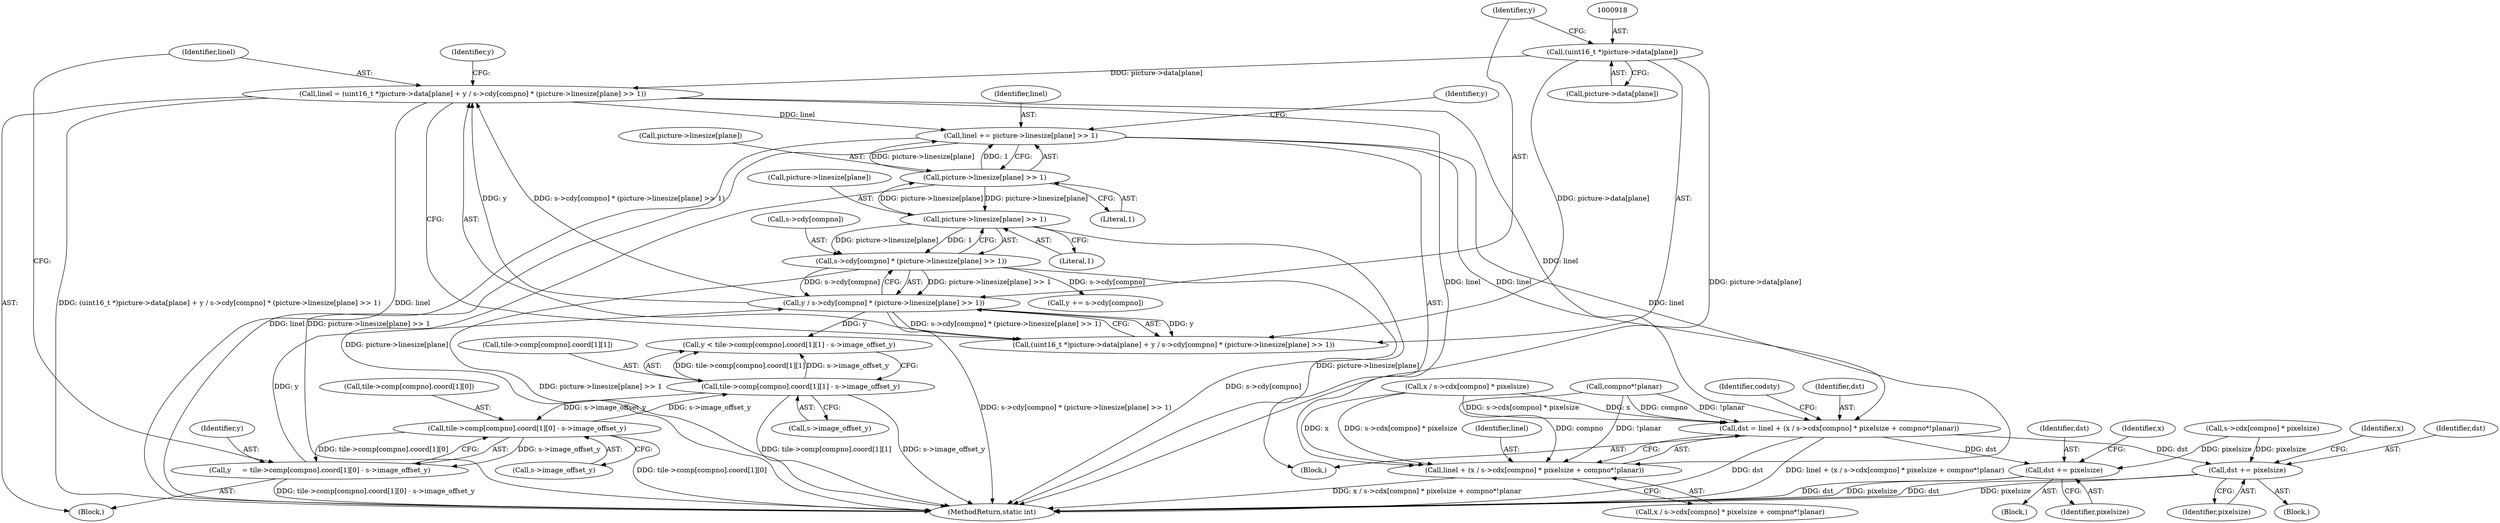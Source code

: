 digraph "0_FFmpeg_fe448cd28d674c3eff3072552eae366d0b659ce9@integer" {
"1000914" [label="(Call,linel = (uint16_t *)picture->data[plane] + y / s->cdy[compno] * (picture->linesize[plane] >> 1))"];
"1000917" [label="(Call,(uint16_t *)picture->data[plane])"];
"1000924" [label="(Call,y / s->cdy[compno] * (picture->linesize[plane] >> 1))"];
"1000897" [label="(Call,y     = tile->comp[compno].coord[1][0] - s->image_offset_y)"];
"1000899" [label="(Call,tile->comp[compno].coord[1][0] - s->image_offset_y)"];
"1000942" [label="(Call,tile->comp[compno].coord[1][1] - s->image_offset_y)"];
"1000926" [label="(Call,s->cdy[compno] * (picture->linesize[plane] >> 1))"];
"1000932" [label="(Call,picture->linesize[plane] >> 1)"];
"1001105" [label="(Call,picture->linesize[plane] >> 1)"];
"1000983" [label="(Call,dst = linel + (x / s->cdx[compno] * pixelsize + compno*!planar))"];
"1001052" [label="(Call,dst += pixelsize)"];
"1001100" [label="(Call,dst += pixelsize)"];
"1000985" [label="(Call,linel + (x / s->cdx[compno] * pixelsize + compno*!planar))"];
"1001103" [label="(Call,linel += picture->linesize[plane] >> 1)"];
"1000957" [label="(Call,y += s->cdy[compno])"];
"1000796" [label="(Block,)"];
"1000925" [label="(Identifier,y)"];
"1000941" [label="(Identifier,y)"];
"1000924" [label="(Call,y / s->cdy[compno] * (picture->linesize[plane] >> 1))"];
"1000926" [label="(Call,s->cdy[compno] * (picture->linesize[plane] >> 1))"];
"1000933" [label="(Call,picture->linesize[plane])"];
"1001019" [label="(Block,)"];
"1001101" [label="(Identifier,dst)"];
"1000985" [label="(Call,linel + (x / s->cdx[compno] * pixelsize + compno*!planar))"];
"1001013" [label="(Identifier,x)"];
"1001052" [label="(Call,dst += pixelsize)"];
"1000983" [label="(Call,dst = linel + (x / s->cdx[compno] * pixelsize + compno*!planar))"];
"1000915" [label="(Identifier,linel)"];
"1000897" [label="(Call,y     = tile->comp[compno].coord[1][0] - s->image_offset_y)"];
"1000919" [label="(Call,picture->data[plane])"];
"1001111" [label="(Literal,1)"];
"1001114" [label="(MethodReturn,static int)"];
"1000943" [label="(Call,tile->comp[compno].coord[1][1])"];
"1001004" [label="(Identifier,codsty)"];
"1001100" [label="(Call,dst += pixelsize)"];
"1000988" [label="(Call,x / s->cdx[compno] * pixelsize)"];
"1000987" [label="(Call,x / s->cdx[compno] * pixelsize + compno*!planar)"];
"1000940" [label="(Call,y < tile->comp[compno].coord[1][1] - s->image_offset_y)"];
"1000984" [label="(Identifier,dst)"];
"1000938" [label="(Literal,1)"];
"1001106" [label="(Call,picture->linesize[plane])"];
"1000911" [label="(Call,s->image_offset_y)"];
"1000986" [label="(Identifier,linel)"];
"1000917" [label="(Call,(uint16_t *)picture->data[plane])"];
"1000964" [label="(Block,)"];
"1001053" [label="(Identifier,dst)"];
"1001104" [label="(Identifier,linel)"];
"1000916" [label="(Call,(uint16_t *)picture->data[plane] + y / s->cdy[compno] * (picture->linesize[plane] >> 1))"];
"1000900" [label="(Call,tile->comp[compno].coord[1][0])"];
"1000898" [label="(Identifier,y)"];
"1001068" [label="(Block,)"];
"1001054" [label="(Identifier,pixelsize)"];
"1000997" [label="(Call,compno*!planar)"];
"1001062" [label="(Identifier,x)"];
"1000932" [label="(Call,picture->linesize[plane] >> 1)"];
"1000990" [label="(Call,s->cdx[compno] * pixelsize)"];
"1000927" [label="(Call,s->cdy[compno])"];
"1001103" [label="(Call,linel += picture->linesize[plane] >> 1)"];
"1000954" [label="(Call,s->image_offset_y)"];
"1000958" [label="(Identifier,y)"];
"1000942" [label="(Call,tile->comp[compno].coord[1][1] - s->image_offset_y)"];
"1000914" [label="(Call,linel = (uint16_t *)picture->data[plane] + y / s->cdy[compno] * (picture->linesize[plane] >> 1))"];
"1001105" [label="(Call,picture->linesize[plane] >> 1)"];
"1001102" [label="(Identifier,pixelsize)"];
"1000899" [label="(Call,tile->comp[compno].coord[1][0] - s->image_offset_y)"];
"1000914" -> "1000796"  [label="AST: "];
"1000914" -> "1000916"  [label="CFG: "];
"1000915" -> "1000914"  [label="AST: "];
"1000916" -> "1000914"  [label="AST: "];
"1000941" -> "1000914"  [label="CFG: "];
"1000914" -> "1001114"  [label="DDG: (uint16_t *)picture->data[plane] + y / s->cdy[compno] * (picture->linesize[plane] >> 1)"];
"1000914" -> "1001114"  [label="DDG: linel"];
"1000917" -> "1000914"  [label="DDG: picture->data[plane]"];
"1000924" -> "1000914"  [label="DDG: y"];
"1000924" -> "1000914"  [label="DDG: s->cdy[compno] * (picture->linesize[plane] >> 1)"];
"1000914" -> "1000983"  [label="DDG: linel"];
"1000914" -> "1000985"  [label="DDG: linel"];
"1000914" -> "1001103"  [label="DDG: linel"];
"1000917" -> "1000916"  [label="AST: "];
"1000917" -> "1000919"  [label="CFG: "];
"1000918" -> "1000917"  [label="AST: "];
"1000919" -> "1000917"  [label="AST: "];
"1000925" -> "1000917"  [label="CFG: "];
"1000917" -> "1001114"  [label="DDG: picture->data[plane]"];
"1000917" -> "1000916"  [label="DDG: picture->data[plane]"];
"1000924" -> "1000916"  [label="AST: "];
"1000924" -> "1000926"  [label="CFG: "];
"1000925" -> "1000924"  [label="AST: "];
"1000926" -> "1000924"  [label="AST: "];
"1000916" -> "1000924"  [label="CFG: "];
"1000924" -> "1001114"  [label="DDG: s->cdy[compno] * (picture->linesize[plane] >> 1)"];
"1000924" -> "1000916"  [label="DDG: y"];
"1000924" -> "1000916"  [label="DDG: s->cdy[compno] * (picture->linesize[plane] >> 1)"];
"1000897" -> "1000924"  [label="DDG: y"];
"1000926" -> "1000924"  [label="DDG: s->cdy[compno]"];
"1000926" -> "1000924"  [label="DDG: picture->linesize[plane] >> 1"];
"1000924" -> "1000940"  [label="DDG: y"];
"1000897" -> "1000796"  [label="AST: "];
"1000897" -> "1000899"  [label="CFG: "];
"1000898" -> "1000897"  [label="AST: "];
"1000899" -> "1000897"  [label="AST: "];
"1000915" -> "1000897"  [label="CFG: "];
"1000897" -> "1001114"  [label="DDG: tile->comp[compno].coord[1][0] - s->image_offset_y"];
"1000899" -> "1000897"  [label="DDG: tile->comp[compno].coord[1][0]"];
"1000899" -> "1000897"  [label="DDG: s->image_offset_y"];
"1000899" -> "1000911"  [label="CFG: "];
"1000900" -> "1000899"  [label="AST: "];
"1000911" -> "1000899"  [label="AST: "];
"1000899" -> "1001114"  [label="DDG: tile->comp[compno].coord[1][0]"];
"1000942" -> "1000899"  [label="DDG: s->image_offset_y"];
"1000899" -> "1000942"  [label="DDG: s->image_offset_y"];
"1000942" -> "1000940"  [label="AST: "];
"1000942" -> "1000954"  [label="CFG: "];
"1000943" -> "1000942"  [label="AST: "];
"1000954" -> "1000942"  [label="AST: "];
"1000940" -> "1000942"  [label="CFG: "];
"1000942" -> "1001114"  [label="DDG: tile->comp[compno].coord[1][1]"];
"1000942" -> "1001114"  [label="DDG: s->image_offset_y"];
"1000942" -> "1000940"  [label="DDG: tile->comp[compno].coord[1][1]"];
"1000942" -> "1000940"  [label="DDG: s->image_offset_y"];
"1000926" -> "1000932"  [label="CFG: "];
"1000927" -> "1000926"  [label="AST: "];
"1000932" -> "1000926"  [label="AST: "];
"1000926" -> "1001114"  [label="DDG: s->cdy[compno]"];
"1000926" -> "1001114"  [label="DDG: picture->linesize[plane] >> 1"];
"1000932" -> "1000926"  [label="DDG: picture->linesize[plane]"];
"1000932" -> "1000926"  [label="DDG: 1"];
"1000926" -> "1000957"  [label="DDG: s->cdy[compno]"];
"1000932" -> "1000938"  [label="CFG: "];
"1000933" -> "1000932"  [label="AST: "];
"1000938" -> "1000932"  [label="AST: "];
"1000932" -> "1001114"  [label="DDG: picture->linesize[plane]"];
"1001105" -> "1000932"  [label="DDG: picture->linesize[plane]"];
"1000932" -> "1001105"  [label="DDG: picture->linesize[plane]"];
"1001105" -> "1001103"  [label="AST: "];
"1001105" -> "1001111"  [label="CFG: "];
"1001106" -> "1001105"  [label="AST: "];
"1001111" -> "1001105"  [label="AST: "];
"1001103" -> "1001105"  [label="CFG: "];
"1001105" -> "1001114"  [label="DDG: picture->linesize[plane]"];
"1001105" -> "1001103"  [label="DDG: picture->linesize[plane]"];
"1001105" -> "1001103"  [label="DDG: 1"];
"1000983" -> "1000964"  [label="AST: "];
"1000983" -> "1000985"  [label="CFG: "];
"1000984" -> "1000983"  [label="AST: "];
"1000985" -> "1000983"  [label="AST: "];
"1001004" -> "1000983"  [label="CFG: "];
"1000983" -> "1001114"  [label="DDG: dst"];
"1000983" -> "1001114"  [label="DDG: linel + (x / s->cdx[compno] * pixelsize + compno*!planar)"];
"1001103" -> "1000983"  [label="DDG: linel"];
"1000988" -> "1000983"  [label="DDG: x"];
"1000988" -> "1000983"  [label="DDG: s->cdx[compno] * pixelsize"];
"1000997" -> "1000983"  [label="DDG: compno"];
"1000997" -> "1000983"  [label="DDG: !planar"];
"1000983" -> "1001052"  [label="DDG: dst"];
"1000983" -> "1001100"  [label="DDG: dst"];
"1001052" -> "1001019"  [label="AST: "];
"1001052" -> "1001054"  [label="CFG: "];
"1001053" -> "1001052"  [label="AST: "];
"1001054" -> "1001052"  [label="AST: "];
"1001013" -> "1001052"  [label="CFG: "];
"1001052" -> "1001114"  [label="DDG: pixelsize"];
"1001052" -> "1001114"  [label="DDG: dst"];
"1000990" -> "1001052"  [label="DDG: pixelsize"];
"1001100" -> "1001068"  [label="AST: "];
"1001100" -> "1001102"  [label="CFG: "];
"1001101" -> "1001100"  [label="AST: "];
"1001102" -> "1001100"  [label="AST: "];
"1001062" -> "1001100"  [label="CFG: "];
"1001100" -> "1001114"  [label="DDG: dst"];
"1001100" -> "1001114"  [label="DDG: pixelsize"];
"1000990" -> "1001100"  [label="DDG: pixelsize"];
"1000985" -> "1000987"  [label="CFG: "];
"1000986" -> "1000985"  [label="AST: "];
"1000987" -> "1000985"  [label="AST: "];
"1000985" -> "1001114"  [label="DDG: x / s->cdx[compno] * pixelsize + compno*!planar"];
"1001103" -> "1000985"  [label="DDG: linel"];
"1000988" -> "1000985"  [label="DDG: x"];
"1000988" -> "1000985"  [label="DDG: s->cdx[compno] * pixelsize"];
"1000997" -> "1000985"  [label="DDG: compno"];
"1000997" -> "1000985"  [label="DDG: !planar"];
"1001103" -> "1000964"  [label="AST: "];
"1001104" -> "1001103"  [label="AST: "];
"1000958" -> "1001103"  [label="CFG: "];
"1001103" -> "1001114"  [label="DDG: picture->linesize[plane] >> 1"];
"1001103" -> "1001114"  [label="DDG: linel"];
}
